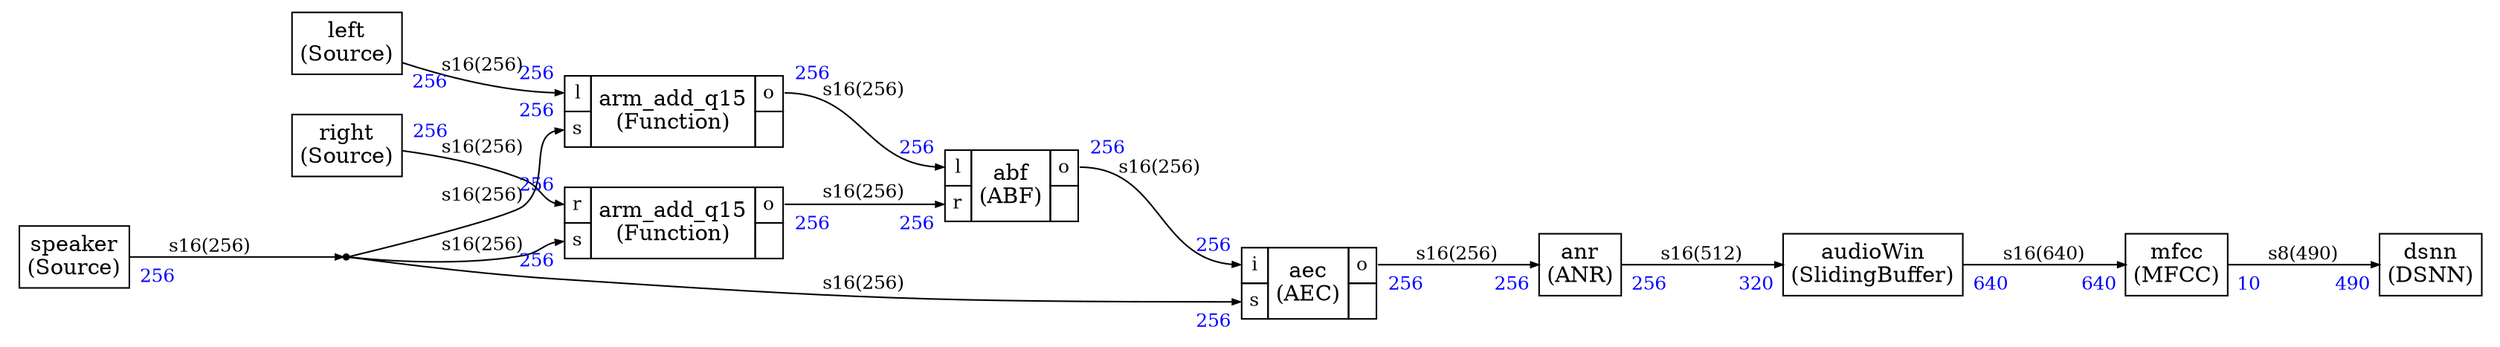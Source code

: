 



digraph structs {
    bgcolor = "white"
    node [shape=plaintext,color="black",fontcolor="black",fontname="Times-Roman"]
    rankdir=LR
    edge [arrowsize="0.5",color="black",fontcolor="black",fontname="Times-Roman"]



abf [label=<
<TABLE color="black" bgcolor="none" BORDER="0" CELLBORDER="1" CELLSPACING="0" CELLPADDING="4">
  <TR>
    <TD PORT="l"><FONT POINT-SIZE="12.0" COLOR="black">l</FONT></TD>
    <TD ALIGN="CENTER" ROWSPAN="2"><FONT COLOR="black" POINT-SIZE="14.0">abf<BR/>(ABF)</FONT></TD>
    <TD PORT="o"><FONT POINT-SIZE="12.0" COLOR="black">o</FONT></TD>
  </TR>
<TR>
<TD PORT="r"><FONT POINT-SIZE="12.0" COLOR="black">r</FONT></TD>

 
<TD></TD></TR>

</TABLE>>];


aec [label=<
<TABLE color="black" bgcolor="none" BORDER="0" CELLBORDER="1" CELLSPACING="0" CELLPADDING="4">
  <TR>
    <TD PORT="i"><FONT POINT-SIZE="12.0" COLOR="black">i</FONT></TD>
    <TD ALIGN="CENTER" ROWSPAN="2"><FONT COLOR="black" POINT-SIZE="14.0">aec<BR/>(AEC)</FONT></TD>
    <TD PORT="o"><FONT POINT-SIZE="12.0" COLOR="black">o</FONT></TD>
  </TR>
<TR>
<TD PORT="s"><FONT POINT-SIZE="12.0" COLOR="black">s</FONT></TD>

 
<TD></TD></TR>

</TABLE>>];

anr [label=<
<TABLE color="black" bgcolor="none" BORDER="0" CELLBORDER="1" CELLSPACING="0" CELLPADDING="4">
  <TR>
    <TD ALIGN="CENTER" PORT="i"><FONT COLOR="black" POINT-SIZE="14.0">anr<BR/>(ANR)</FONT></TD>
  </TR>
</TABLE>>];


arm_add_q151 [label=<
<TABLE color="black" bgcolor="none" BORDER="0" CELLBORDER="1" CELLSPACING="0" CELLPADDING="4">
  <TR>
    <TD PORT="l"><FONT POINT-SIZE="12.0" COLOR="black">l</FONT></TD>
    <TD ALIGN="CENTER" ROWSPAN="2"><FONT COLOR="black" POINT-SIZE="14.0">arm_add_q15<BR/>(Function)</FONT></TD>
    <TD PORT="o"><FONT POINT-SIZE="12.0" COLOR="black">o</FONT></TD>
  </TR>
<TR>
<TD PORT="s"><FONT POINT-SIZE="12.0" COLOR="black">s</FONT></TD>

 
<TD></TD></TR>

</TABLE>>];


arm_add_q152 [label=<
<TABLE color="black" bgcolor="none" BORDER="0" CELLBORDER="1" CELLSPACING="0" CELLPADDING="4">
  <TR>
    <TD PORT="r"><FONT POINT-SIZE="12.0" COLOR="black">r</FONT></TD>
    <TD ALIGN="CENTER" ROWSPAN="2"><FONT COLOR="black" POINT-SIZE="14.0">arm_add_q15<BR/>(Function)</FONT></TD>
    <TD PORT="o"><FONT POINT-SIZE="12.0" COLOR="black">o</FONT></TD>
  </TR>
<TR>
<TD PORT="s"><FONT POINT-SIZE="12.0" COLOR="black">s</FONT></TD>

 
<TD></TD></TR>

</TABLE>>];

audioWin [label=<
<TABLE color="black" bgcolor="none" BORDER="0" CELLBORDER="1" CELLSPACING="0" CELLPADDING="4">
  <TR>
    <TD ALIGN="CENTER" PORT="i"><FONT COLOR="black" POINT-SIZE="14.0">audioWin<BR/>(SlidingBuffer)</FONT></TD>
  </TR>
</TABLE>>];

dsnn [label=<
<TABLE color="black" bgcolor="none" BORDER="0" CELLBORDER="1" CELLSPACING="0" CELLPADDING="4">
  <TR>
    <TD ALIGN="CENTER" PORT="i"><FONT COLOR="black" POINT-SIZE="14.0">dsnn<BR/>(DSNN)</FONT></TD>
  </TR>
</TABLE>>];

dup0 [shape=point,label="dup0"]

left [label=<
<TABLE color="black" bgcolor="none" BORDER="0" CELLBORDER="1" CELLSPACING="0" CELLPADDING="4">
  <TR>
    <TD ALIGN="CENTER" PORT="i"><FONT COLOR="black" POINT-SIZE="14.0">left<BR/>(Source)</FONT></TD>
  </TR>
</TABLE>>];

mfcc [label=<
<TABLE color="black" bgcolor="none" BORDER="0" CELLBORDER="1" CELLSPACING="0" CELLPADDING="4">
  <TR>
    <TD ALIGN="CENTER" PORT="i"><FONT COLOR="black" POINT-SIZE="14.0">mfcc<BR/>(MFCC)</FONT></TD>
  </TR>
</TABLE>>];

right [label=<
<TABLE color="black" bgcolor="none" BORDER="0" CELLBORDER="1" CELLSPACING="0" CELLPADDING="4">
  <TR>
    <TD ALIGN="CENTER" PORT="i"><FONT COLOR="black" POINT-SIZE="14.0">right<BR/>(Source)</FONT></TD>
  </TR>
</TABLE>>];

speaker [label=<
<TABLE color="black" bgcolor="none" BORDER="0" CELLBORDER="1" CELLSPACING="0" CELLPADDING="4">
  <TR>
    <TD ALIGN="CENTER" PORT="i"><FONT COLOR="black" POINT-SIZE="14.0">speaker<BR/>(Source)</FONT></TD>
  </TR>
</TABLE>>];



left:i -> arm_add_q151:l [style="solid",color="black",fontsize="12.0",fontcolor="black",label=<s16(256)>
,headlabel=<<TABLE BORDER="0" CELLPADDING="4"><TR><TD><FONT COLOR="blue" POINT-SIZE="12.0" >256</FONT>
</TD></TR></TABLE>>
,taillabel=<<TABLE BORDER="0" CELLPADDING="4"><TR><TD><FONT COLOR="blue" POINT-SIZE="12.0" >256</FONT>
</TD></TR></TABLE>>]

right:i -> arm_add_q152:r [style="solid",color="black",fontsize="12.0",fontcolor="black",label=<s16(256)>
,headlabel=<<TABLE BORDER="0" CELLPADDING="4"><TR><TD><FONT COLOR="blue" POINT-SIZE="12.0" >256</FONT>
</TD></TR></TABLE>>
,taillabel=<<TABLE BORDER="0" CELLPADDING="4"><TR><TD><FONT COLOR="blue" POINT-SIZE="12.0" >256</FONT>
</TD></TR></TABLE>>]

arm_add_q151:o -> abf:l [style="solid",color="black",fontsize="12.0",fontcolor="black",label=<s16(256)>
,headlabel=<<TABLE BORDER="0" CELLPADDING="4"><TR><TD><FONT COLOR="blue" POINT-SIZE="12.0" >256</FONT>
</TD></TR></TABLE>>
,taillabel=<<TABLE BORDER="0" CELLPADDING="4"><TR><TD><FONT COLOR="blue" POINT-SIZE="12.0" >256</FONT>
</TD></TR></TABLE>>]

arm_add_q152:o -> abf:r [style="solid",color="black",fontsize="12.0",fontcolor="black",label=<s16(256)>
,headlabel=<<TABLE BORDER="0" CELLPADDING="4"><TR><TD><FONT COLOR="blue" POINT-SIZE="12.0" >256</FONT>
</TD></TR></TABLE>>
,taillabel=<<TABLE BORDER="0" CELLPADDING="4"><TR><TD><FONT COLOR="blue" POINT-SIZE="12.0" >256</FONT>
</TD></TR></TABLE>>]

abf:o -> aec:i [style="solid",color="black",fontsize="12.0",fontcolor="black",label=<s16(256)>
,headlabel=<<TABLE BORDER="0" CELLPADDING="4"><TR><TD><FONT COLOR="blue" POINT-SIZE="12.0" >256</FONT>
</TD></TR></TABLE>>
,taillabel=<<TABLE BORDER="0" CELLPADDING="4"><TR><TD><FONT COLOR="blue" POINT-SIZE="12.0" >256</FONT>
</TD></TR></TABLE>>]

aec:o -> anr:i [style="solid",color="black",fontsize="12.0",fontcolor="black",label=<s16(256)>
,headlabel=<<TABLE BORDER="0" CELLPADDING="4"><TR><TD><FONT COLOR="blue" POINT-SIZE="12.0" >256</FONT>
</TD></TR></TABLE>>
,taillabel=<<TABLE BORDER="0" CELLPADDING="4"><TR><TD><FONT COLOR="blue" POINT-SIZE="12.0" >256</FONT>
</TD></TR></TABLE>>]

anr:i -> audioWin:i [style="solid",color="black",fontsize="12.0",fontcolor="black",label=<s16(512)>
,headlabel=<<TABLE BORDER="0" CELLPADDING="4"><TR><TD><FONT COLOR="blue" POINT-SIZE="12.0" >320</FONT>
</TD></TR></TABLE>>
,taillabel=<<TABLE BORDER="0" CELLPADDING="4"><TR><TD><FONT COLOR="blue" POINT-SIZE="12.0" >256</FONT>
</TD></TR></TABLE>>]

audioWin:i -> mfcc:i [style="solid",color="black",fontsize="12.0",fontcolor="black",label=<s16(640)>
,headlabel=<<TABLE BORDER="0" CELLPADDING="4"><TR><TD><FONT COLOR="blue" POINT-SIZE="12.0" >640</FONT>
</TD></TR></TABLE>>
,taillabel=<<TABLE BORDER="0" CELLPADDING="4"><TR><TD><FONT COLOR="blue" POINT-SIZE="12.0" >640</FONT>
</TD></TR></TABLE>>]

mfcc:i -> dsnn:i [style="solid",color="black",fontsize="12.0",fontcolor="black",label=<s8(490)>
,headlabel=<<TABLE BORDER="0" CELLPADDING="4"><TR><TD><FONT COLOR="blue" POINT-SIZE="12.0" >490</FONT>
</TD></TR></TABLE>>
,taillabel=<<TABLE BORDER="0" CELLPADDING="4"><TR><TD><FONT COLOR="blue" POINT-SIZE="12.0" >10</FONT>
</TD></TR></TABLE>>]

speaker:i ->  
dup0 [style="solid",color="black",fontsize="12.0",fontcolor="black",label=<s16(256)>

,taillabel=<<TABLE BORDER="0" CELLPADDING="4"><TR><TD><FONT COLOR="blue" POINT-SIZE="12.0" >256</FONT>
</TD></TR></TABLE>>]

 
dup0 -> arm_add_q151:s [style="solid",color="black",fontsize="12.0",fontcolor="black",label=<s16(256)>
,headlabel=<<TABLE BORDER="0" CELLPADDING="4"><TR><TD><FONT COLOR="blue" POINT-SIZE="12.0" >256</FONT>
</TD></TR></TABLE>>
]

 
dup0 -> arm_add_q152:s [style="solid",color="black",fontsize="12.0",fontcolor="black",label=<s16(256)>
,headlabel=<<TABLE BORDER="0" CELLPADDING="4"><TR><TD><FONT COLOR="blue" POINT-SIZE="12.0" >256</FONT>
</TD></TR></TABLE>>
]

 
dup0 -> aec:s [style="solid",color="black",fontsize="12.0",fontcolor="black",label=<s16(256)>
,headlabel=<<TABLE BORDER="0" CELLPADDING="4"><TR><TD><FONT COLOR="blue" POINT-SIZE="12.0" >256</FONT>
</TD></TR></TABLE>>
]


}
